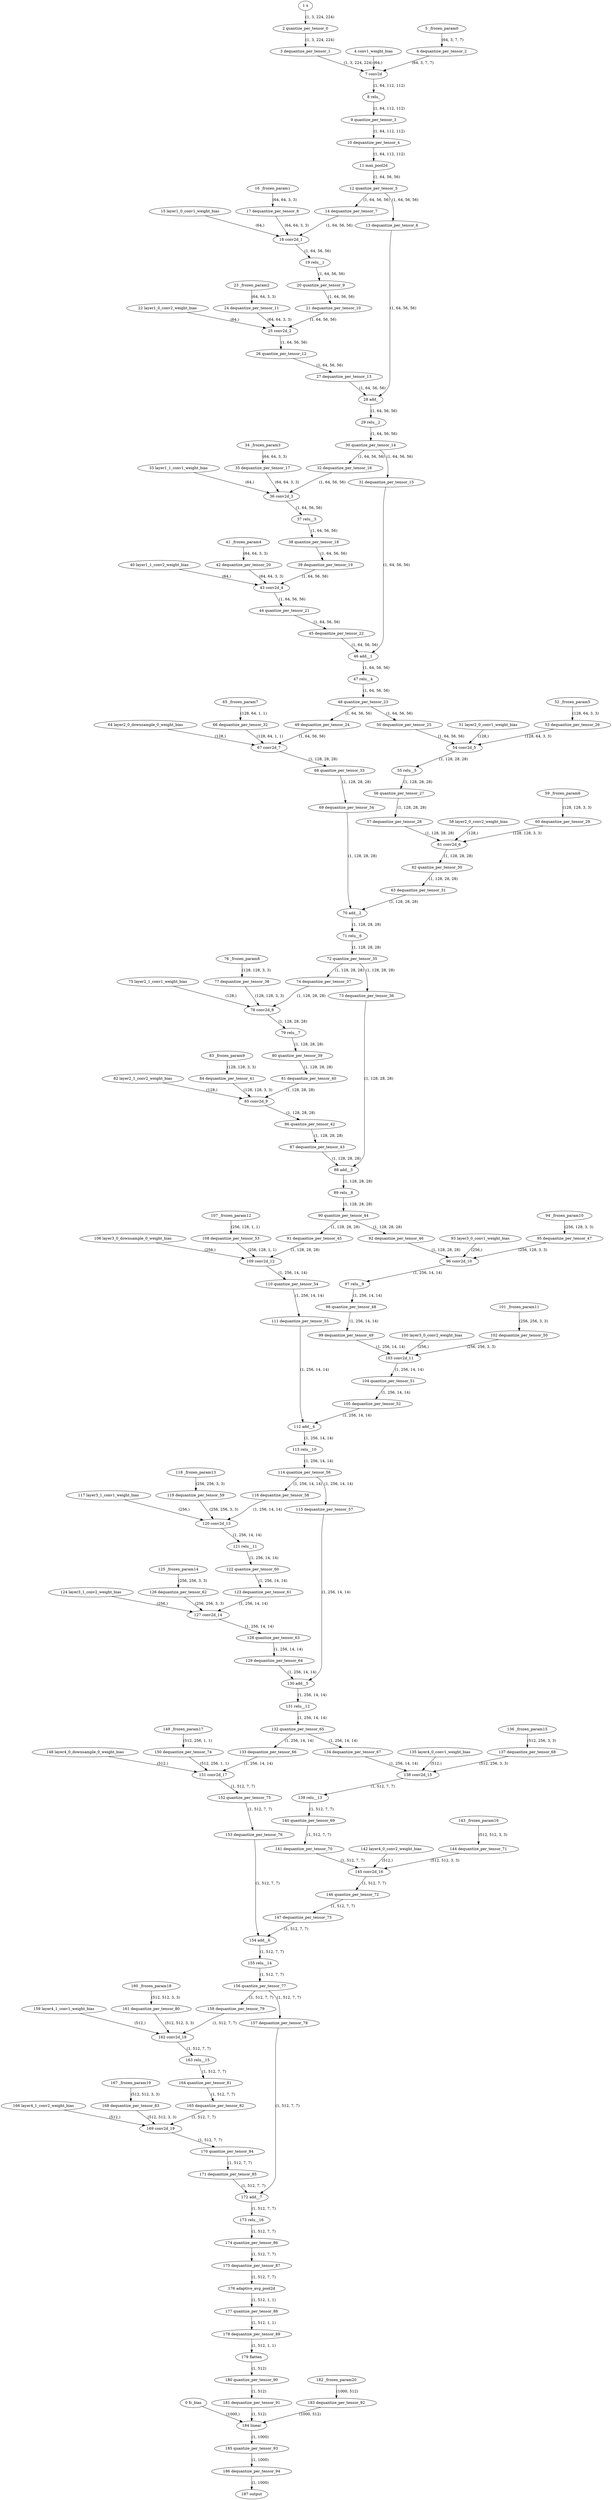 strict digraph {
"0 fc_bias" [id=0, type="get_attr"];
"1 x" [id=1, type=input];
"2 quantize_per_tensor_0" [id=2, type="quantize_per_tensor"];
"3 dequantize_per_tensor_1" [id=3, type="dequantize_per_tensor"];
"4 conv1_weight_bias" [id=4, type="get_attr"];
"5 _frozen_param0" [id=5, type="get_attr"];
"6 dequantize_per_tensor_2" [id=6, type="dequantize_per_tensor"];
"7 conv2d" [id=7, type=conv2d];
"8 relu_" [id=8, type="relu_"];
"9 quantize_per_tensor_3" [id=9, type="quantize_per_tensor"];
"10 dequantize_per_tensor_4" [id=10, type="dequantize_per_tensor"];
"11 max_pool2d" [id=11, type="max_pool2d"];
"12 quantize_per_tensor_5" [id=12, type="quantize_per_tensor"];
"13 dequantize_per_tensor_6" [id=13, type="dequantize_per_tensor"];
"14 dequantize_per_tensor_7" [id=14, type="dequantize_per_tensor"];
"15 layer1_0_conv1_weight_bias" [id=15, type="get_attr"];
"16 _frozen_param1" [id=16, type="get_attr"];
"17 dequantize_per_tensor_8" [id=17, type="dequantize_per_tensor"];
"18 conv2d_1" [id=18, type=conv2d];
"19 relu__1" [id=19, type="relu_"];
"20 quantize_per_tensor_9" [id=20, type="quantize_per_tensor"];
"21 dequantize_per_tensor_10" [id=21, type="dequantize_per_tensor"];
"22 layer1_0_conv2_weight_bias" [id=22, type="get_attr"];
"23 _frozen_param2" [id=23, type="get_attr"];
"24 dequantize_per_tensor_11" [id=24, type="dequantize_per_tensor"];
"25 conv2d_2" [id=25, type=conv2d];
"26 quantize_per_tensor_12" [id=26, type="quantize_per_tensor"];
"27 dequantize_per_tensor_13" [id=27, type="dequantize_per_tensor"];
"28 add_" [id=28, type="add_"];
"29 relu__2" [id=29, type="relu_"];
"30 quantize_per_tensor_14" [id=30, type="quantize_per_tensor"];
"31 dequantize_per_tensor_15" [id=31, type="dequantize_per_tensor"];
"32 dequantize_per_tensor_16" [id=32, type="dequantize_per_tensor"];
"33 layer1_1_conv1_weight_bias" [id=33, type="get_attr"];
"34 _frozen_param3" [id=34, type="get_attr"];
"35 dequantize_per_tensor_17" [id=35, type="dequantize_per_tensor"];
"36 conv2d_3" [id=36, type=conv2d];
"37 relu__3" [id=37, type="relu_"];
"38 quantize_per_tensor_18" [id=38, type="quantize_per_tensor"];
"39 dequantize_per_tensor_19" [id=39, type="dequantize_per_tensor"];
"40 layer1_1_conv2_weight_bias" [id=40, type="get_attr"];
"41 _frozen_param4" [id=41, type="get_attr"];
"42 dequantize_per_tensor_20" [id=42, type="dequantize_per_tensor"];
"43 conv2d_4" [id=43, type=conv2d];
"44 quantize_per_tensor_21" [id=44, type="quantize_per_tensor"];
"45 dequantize_per_tensor_22" [id=45, type="dequantize_per_tensor"];
"46 add__1" [id=46, type="add_"];
"47 relu__4" [id=47, type="relu_"];
"48 quantize_per_tensor_23" [id=48, type="quantize_per_tensor"];
"49 dequantize_per_tensor_24" [id=49, type="dequantize_per_tensor"];
"50 dequantize_per_tensor_25" [id=50, type="dequantize_per_tensor"];
"51 layer2_0_conv1_weight_bias" [id=51, type="get_attr"];
"52 _frozen_param5" [id=52, type="get_attr"];
"53 dequantize_per_tensor_26" [id=53, type="dequantize_per_tensor"];
"54 conv2d_5" [id=54, type=conv2d];
"55 relu__5" [id=55, type="relu_"];
"56 quantize_per_tensor_27" [id=56, type="quantize_per_tensor"];
"57 dequantize_per_tensor_28" [id=57, type="dequantize_per_tensor"];
"58 layer2_0_conv2_weight_bias" [id=58, type="get_attr"];
"59 _frozen_param6" [id=59, type="get_attr"];
"60 dequantize_per_tensor_29" [id=60, type="dequantize_per_tensor"];
"61 conv2d_6" [id=61, type=conv2d];
"62 quantize_per_tensor_30" [id=62, type="quantize_per_tensor"];
"63 dequantize_per_tensor_31" [id=63, type="dequantize_per_tensor"];
"64 layer2_0_downsample_0_weight_bias" [id=64, type="get_attr"];
"65 _frozen_param7" [id=65, type="get_attr"];
"66 dequantize_per_tensor_32" [id=66, type="dequantize_per_tensor"];
"67 conv2d_7" [id=67, type=conv2d];
"68 quantize_per_tensor_33" [id=68, type="quantize_per_tensor"];
"69 dequantize_per_tensor_34" [id=69, type="dequantize_per_tensor"];
"70 add__2" [id=70, type="add_"];
"71 relu__6" [id=71, type="relu_"];
"72 quantize_per_tensor_35" [id=72, type="quantize_per_tensor"];
"73 dequantize_per_tensor_36" [id=73, type="dequantize_per_tensor"];
"74 dequantize_per_tensor_37" [id=74, type="dequantize_per_tensor"];
"75 layer2_1_conv1_weight_bias" [id=75, type="get_attr"];
"76 _frozen_param8" [id=76, type="get_attr"];
"77 dequantize_per_tensor_38" [id=77, type="dequantize_per_tensor"];
"78 conv2d_8" [id=78, type=conv2d];
"79 relu__7" [id=79, type="relu_"];
"80 quantize_per_tensor_39" [id=80, type="quantize_per_tensor"];
"81 dequantize_per_tensor_40" [id=81, type="dequantize_per_tensor"];
"82 layer2_1_conv2_weight_bias" [id=82, type="get_attr"];
"83 _frozen_param9" [id=83, type="get_attr"];
"84 dequantize_per_tensor_41" [id=84, type="dequantize_per_tensor"];
"85 conv2d_9" [id=85, type=conv2d];
"86 quantize_per_tensor_42" [id=86, type="quantize_per_tensor"];
"87 dequantize_per_tensor_43" [id=87, type="dequantize_per_tensor"];
"88 add__3" [id=88, type="add_"];
"89 relu__8" [id=89, type="relu_"];
"90 quantize_per_tensor_44" [id=90, type="quantize_per_tensor"];
"91 dequantize_per_tensor_45" [id=91, type="dequantize_per_tensor"];
"92 dequantize_per_tensor_46" [id=92, type="dequantize_per_tensor"];
"93 layer3_0_conv1_weight_bias" [id=93, type="get_attr"];
"94 _frozen_param10" [id=94, type="get_attr"];
"95 dequantize_per_tensor_47" [id=95, type="dequantize_per_tensor"];
"96 conv2d_10" [id=96, type=conv2d];
"97 relu__9" [id=97, type="relu_"];
"98 quantize_per_tensor_48" [id=98, type="quantize_per_tensor"];
"99 dequantize_per_tensor_49" [id=99, type="dequantize_per_tensor"];
"100 layer3_0_conv2_weight_bias" [id=100, type="get_attr"];
"101 _frozen_param11" [id=101, type="get_attr"];
"102 dequantize_per_tensor_50" [id=102, type="dequantize_per_tensor"];
"103 conv2d_11" [id=103, type=conv2d];
"104 quantize_per_tensor_51" [id=104, type="quantize_per_tensor"];
"105 dequantize_per_tensor_52" [id=105, type="dequantize_per_tensor"];
"106 layer3_0_downsample_0_weight_bias" [id=106, type="get_attr"];
"107 _frozen_param12" [id=107, type="get_attr"];
"108 dequantize_per_tensor_53" [id=108, type="dequantize_per_tensor"];
"109 conv2d_12" [id=109, type=conv2d];
"110 quantize_per_tensor_54" [id=110, type="quantize_per_tensor"];
"111 dequantize_per_tensor_55" [id=111, type="dequantize_per_tensor"];
"112 add__4" [id=112, type="add_"];
"113 relu__10" [id=113, type="relu_"];
"114 quantize_per_tensor_56" [id=114, type="quantize_per_tensor"];
"115 dequantize_per_tensor_57" [id=115, type="dequantize_per_tensor"];
"116 dequantize_per_tensor_58" [id=116, type="dequantize_per_tensor"];
"117 layer3_1_conv1_weight_bias" [id=117, type="get_attr"];
"118 _frozen_param13" [id=118, type="get_attr"];
"119 dequantize_per_tensor_59" [id=119, type="dequantize_per_tensor"];
"120 conv2d_13" [id=120, type=conv2d];
"121 relu__11" [id=121, type="relu_"];
"122 quantize_per_tensor_60" [id=122, type="quantize_per_tensor"];
"123 dequantize_per_tensor_61" [id=123, type="dequantize_per_tensor"];
"124 layer3_1_conv2_weight_bias" [id=124, type="get_attr"];
"125 _frozen_param14" [id=125, type="get_attr"];
"126 dequantize_per_tensor_62" [id=126, type="dequantize_per_tensor"];
"127 conv2d_14" [id=127, type=conv2d];
"128 quantize_per_tensor_63" [id=128, type="quantize_per_tensor"];
"129 dequantize_per_tensor_64" [id=129, type="dequantize_per_tensor"];
"130 add__5" [id=130, type="add_"];
"131 relu__12" [id=131, type="relu_"];
"132 quantize_per_tensor_65" [id=132, type="quantize_per_tensor"];
"133 dequantize_per_tensor_66" [id=133, type="dequantize_per_tensor"];
"134 dequantize_per_tensor_67" [id=134, type="dequantize_per_tensor"];
"135 layer4_0_conv1_weight_bias" [id=135, type="get_attr"];
"136 _frozen_param15" [id=136, type="get_attr"];
"137 dequantize_per_tensor_68" [id=137, type="dequantize_per_tensor"];
"138 conv2d_15" [id=138, type=conv2d];
"139 relu__13" [id=139, type="relu_"];
"140 quantize_per_tensor_69" [id=140, type="quantize_per_tensor"];
"141 dequantize_per_tensor_70" [id=141, type="dequantize_per_tensor"];
"142 layer4_0_conv2_weight_bias" [id=142, type="get_attr"];
"143 _frozen_param16" [id=143, type="get_attr"];
"144 dequantize_per_tensor_71" [id=144, type="dequantize_per_tensor"];
"145 conv2d_16" [id=145, type=conv2d];
"146 quantize_per_tensor_72" [id=146, type="quantize_per_tensor"];
"147 dequantize_per_tensor_73" [id=147, type="dequantize_per_tensor"];
"148 layer4_0_downsample_0_weight_bias" [id=148, type="get_attr"];
"149 _frozen_param17" [id=149, type="get_attr"];
"150 dequantize_per_tensor_74" [id=150, type="dequantize_per_tensor"];
"151 conv2d_17" [id=151, type=conv2d];
"152 quantize_per_tensor_75" [id=152, type="quantize_per_tensor"];
"153 dequantize_per_tensor_76" [id=153, type="dequantize_per_tensor"];
"154 add__6" [id=154, type="add_"];
"155 relu__14" [id=155, type="relu_"];
"156 quantize_per_tensor_77" [id=156, type="quantize_per_tensor"];
"157 dequantize_per_tensor_78" [id=157, type="dequantize_per_tensor"];
"158 dequantize_per_tensor_79" [id=158, type="dequantize_per_tensor"];
"159 layer4_1_conv1_weight_bias" [id=159, type="get_attr"];
"160 _frozen_param18" [id=160, type="get_attr"];
"161 dequantize_per_tensor_80" [id=161, type="dequantize_per_tensor"];
"162 conv2d_18" [id=162, type=conv2d];
"163 relu__15" [id=163, type="relu_"];
"164 quantize_per_tensor_81" [id=164, type="quantize_per_tensor"];
"165 dequantize_per_tensor_82" [id=165, type="dequantize_per_tensor"];
"166 layer4_1_conv2_weight_bias" [id=166, type="get_attr"];
"167 _frozen_param19" [id=167, type="get_attr"];
"168 dequantize_per_tensor_83" [id=168, type="dequantize_per_tensor"];
"169 conv2d_19" [id=169, type=conv2d];
"170 quantize_per_tensor_84" [id=170, type="quantize_per_tensor"];
"171 dequantize_per_tensor_85" [id=171, type="dequantize_per_tensor"];
"172 add__7" [id=172, type="add_"];
"173 relu__16" [id=173, type="relu_"];
"174 quantize_per_tensor_86" [id=174, type="quantize_per_tensor"];
"175 dequantize_per_tensor_87" [id=175, type="dequantize_per_tensor"];
"176 adaptive_avg_pool2d" [id=176, type="adaptive_avg_pool2d"];
"177 quantize_per_tensor_88" [id=177, type="quantize_per_tensor"];
"178 dequantize_per_tensor_89" [id=178, type="dequantize_per_tensor"];
"179 flatten" [id=179, type=flatten];
"180 quantize_per_tensor_90" [id=180, type="quantize_per_tensor"];
"181 dequantize_per_tensor_91" [id=181, type="dequantize_per_tensor"];
"182 _frozen_param20" [id=182, type="get_attr"];
"183 dequantize_per_tensor_92" [id=183, type="dequantize_per_tensor"];
"184 linear" [id=184, type=linear];
"185 quantize_per_tensor_93" [id=185, type="quantize_per_tensor"];
"186 dequantize_per_tensor_94" [id=186, type="dequantize_per_tensor"];
"187 output" [id=187, type=output];
"0 fc_bias" -> "184 linear" [style=solid, label="(1000,)"];
"1 x" -> "2 quantize_per_tensor_0" [style=solid, label="(1, 3, 224, 224)"];
"2 quantize_per_tensor_0" -> "3 dequantize_per_tensor_1" [style=solid, label="(1, 3, 224, 224)"];
"3 dequantize_per_tensor_1" -> "7 conv2d" [style=solid, label="(1, 3, 224, 224)"];
"4 conv1_weight_bias" -> "7 conv2d" [style=solid, label="(64,)"];
"5 _frozen_param0" -> "6 dequantize_per_tensor_2" [style=solid, label="(64, 3, 7, 7)"];
"6 dequantize_per_tensor_2" -> "7 conv2d" [style=solid, label="(64, 3, 7, 7)"];
"7 conv2d" -> "8 relu_" [style=solid, label="(1, 64, 112, 112)"];
"8 relu_" -> "9 quantize_per_tensor_3" [style=solid, label="(1, 64, 112, 112)"];
"9 quantize_per_tensor_3" -> "10 dequantize_per_tensor_4" [style=solid, label="(1, 64, 112, 112)"];
"10 dequantize_per_tensor_4" -> "11 max_pool2d" [style=solid, label="(1, 64, 112, 112)"];
"11 max_pool2d" -> "12 quantize_per_tensor_5" [style=solid, label="(1, 64, 56, 56)"];
"12 quantize_per_tensor_5" -> "13 dequantize_per_tensor_6" [style=solid, label="(1, 64, 56, 56)"];
"12 quantize_per_tensor_5" -> "14 dequantize_per_tensor_7" [style=solid, label="(1, 64, 56, 56)"];
"13 dequantize_per_tensor_6" -> "28 add_" [style=solid, label="(1, 64, 56, 56)"];
"14 dequantize_per_tensor_7" -> "18 conv2d_1" [style=solid, label="(1, 64, 56, 56)"];
"15 layer1_0_conv1_weight_bias" -> "18 conv2d_1" [style=solid, label="(64,)"];
"16 _frozen_param1" -> "17 dequantize_per_tensor_8" [style=solid, label="(64, 64, 3, 3)"];
"17 dequantize_per_tensor_8" -> "18 conv2d_1" [style=solid, label="(64, 64, 3, 3)"];
"18 conv2d_1" -> "19 relu__1" [style=solid, label="(1, 64, 56, 56)"];
"19 relu__1" -> "20 quantize_per_tensor_9" [style=solid, label="(1, 64, 56, 56)"];
"20 quantize_per_tensor_9" -> "21 dequantize_per_tensor_10" [style=solid, label="(1, 64, 56, 56)"];
"21 dequantize_per_tensor_10" -> "25 conv2d_2" [style=solid, label="(1, 64, 56, 56)"];
"22 layer1_0_conv2_weight_bias" -> "25 conv2d_2" [style=solid, label="(64,)"];
"23 _frozen_param2" -> "24 dequantize_per_tensor_11" [style=solid, label="(64, 64, 3, 3)"];
"24 dequantize_per_tensor_11" -> "25 conv2d_2" [style=solid, label="(64, 64, 3, 3)"];
"25 conv2d_2" -> "26 quantize_per_tensor_12" [style=solid, label="(1, 64, 56, 56)"];
"26 quantize_per_tensor_12" -> "27 dequantize_per_tensor_13" [style=solid, label="(1, 64, 56, 56)"];
"27 dequantize_per_tensor_13" -> "28 add_" [style=solid, label="(1, 64, 56, 56)"];
"28 add_" -> "29 relu__2" [style=solid, label="(1, 64, 56, 56)"];
"29 relu__2" -> "30 quantize_per_tensor_14" [style=solid, label="(1, 64, 56, 56)"];
"30 quantize_per_tensor_14" -> "31 dequantize_per_tensor_15" [style=solid, label="(1, 64, 56, 56)"];
"30 quantize_per_tensor_14" -> "32 dequantize_per_tensor_16" [style=solid, label="(1, 64, 56, 56)"];
"31 dequantize_per_tensor_15" -> "46 add__1" [style=solid, label="(1, 64, 56, 56)"];
"32 dequantize_per_tensor_16" -> "36 conv2d_3" [style=solid, label="(1, 64, 56, 56)"];
"33 layer1_1_conv1_weight_bias" -> "36 conv2d_3" [style=solid, label="(64,)"];
"34 _frozen_param3" -> "35 dequantize_per_tensor_17" [style=solid, label="(64, 64, 3, 3)"];
"35 dequantize_per_tensor_17" -> "36 conv2d_3" [style=solid, label="(64, 64, 3, 3)"];
"36 conv2d_3" -> "37 relu__3" [style=solid, label="(1, 64, 56, 56)"];
"37 relu__3" -> "38 quantize_per_tensor_18" [style=solid, label="(1, 64, 56, 56)"];
"38 quantize_per_tensor_18" -> "39 dequantize_per_tensor_19" [style=solid, label="(1, 64, 56, 56)"];
"39 dequantize_per_tensor_19" -> "43 conv2d_4" [style=solid, label="(1, 64, 56, 56)"];
"40 layer1_1_conv2_weight_bias" -> "43 conv2d_4" [style=solid, label="(64,)"];
"41 _frozen_param4" -> "42 dequantize_per_tensor_20" [style=solid, label="(64, 64, 3, 3)"];
"42 dequantize_per_tensor_20" -> "43 conv2d_4" [style=solid, label="(64, 64, 3, 3)"];
"43 conv2d_4" -> "44 quantize_per_tensor_21" [style=solid, label="(1, 64, 56, 56)"];
"44 quantize_per_tensor_21" -> "45 dequantize_per_tensor_22" [style=solid, label="(1, 64, 56, 56)"];
"45 dequantize_per_tensor_22" -> "46 add__1" [style=solid, label="(1, 64, 56, 56)"];
"46 add__1" -> "47 relu__4" [style=solid, label="(1, 64, 56, 56)"];
"47 relu__4" -> "48 quantize_per_tensor_23" [style=solid, label="(1, 64, 56, 56)"];
"48 quantize_per_tensor_23" -> "49 dequantize_per_tensor_24" [style=solid, label="(1, 64, 56, 56)"];
"48 quantize_per_tensor_23" -> "50 dequantize_per_tensor_25" [style=solid, label="(1, 64, 56, 56)"];
"49 dequantize_per_tensor_24" -> "67 conv2d_7" [style=solid, label="(1, 64, 56, 56)"];
"50 dequantize_per_tensor_25" -> "54 conv2d_5" [style=solid, label="(1, 64, 56, 56)"];
"51 layer2_0_conv1_weight_bias" -> "54 conv2d_5" [style=solid, label="(128,)"];
"52 _frozen_param5" -> "53 dequantize_per_tensor_26" [style=solid, label="(128, 64, 3, 3)"];
"53 dequantize_per_tensor_26" -> "54 conv2d_5" [style=solid, label="(128, 64, 3, 3)"];
"54 conv2d_5" -> "55 relu__5" [style=solid, label="(1, 128, 28, 28)"];
"55 relu__5" -> "56 quantize_per_tensor_27" [style=solid, label="(1, 128, 28, 28)"];
"56 quantize_per_tensor_27" -> "57 dequantize_per_tensor_28" [style=solid, label="(1, 128, 28, 28)"];
"57 dequantize_per_tensor_28" -> "61 conv2d_6" [style=solid, label="(1, 128, 28, 28)"];
"58 layer2_0_conv2_weight_bias" -> "61 conv2d_6" [style=solid, label="(128,)"];
"59 _frozen_param6" -> "60 dequantize_per_tensor_29" [style=solid, label="(128, 128, 3, 3)"];
"60 dequantize_per_tensor_29" -> "61 conv2d_6" [style=solid, label="(128, 128, 3, 3)"];
"61 conv2d_6" -> "62 quantize_per_tensor_30" [style=solid, label="(1, 128, 28, 28)"];
"62 quantize_per_tensor_30" -> "63 dequantize_per_tensor_31" [style=solid, label="(1, 128, 28, 28)"];
"63 dequantize_per_tensor_31" -> "70 add__2" [style=solid, label="(1, 128, 28, 28)"];
"64 layer2_0_downsample_0_weight_bias" -> "67 conv2d_7" [style=solid, label="(128,)"];
"65 _frozen_param7" -> "66 dequantize_per_tensor_32" [style=solid, label="(128, 64, 1, 1)"];
"66 dequantize_per_tensor_32" -> "67 conv2d_7" [style=solid, label="(128, 64, 1, 1)"];
"67 conv2d_7" -> "68 quantize_per_tensor_33" [style=solid, label="(1, 128, 28, 28)"];
"68 quantize_per_tensor_33" -> "69 dequantize_per_tensor_34" [style=solid, label="(1, 128, 28, 28)"];
"69 dequantize_per_tensor_34" -> "70 add__2" [style=solid, label="(1, 128, 28, 28)"];
"70 add__2" -> "71 relu__6" [style=solid, label="(1, 128, 28, 28)"];
"71 relu__6" -> "72 quantize_per_tensor_35" [style=solid, label="(1, 128, 28, 28)"];
"72 quantize_per_tensor_35" -> "73 dequantize_per_tensor_36" [style=solid, label="(1, 128, 28, 28)"];
"72 quantize_per_tensor_35" -> "74 dequantize_per_tensor_37" [style=solid, label="(1, 128, 28, 28)"];
"73 dequantize_per_tensor_36" -> "88 add__3" [style=solid, label="(1, 128, 28, 28)"];
"74 dequantize_per_tensor_37" -> "78 conv2d_8" [style=solid, label="(1, 128, 28, 28)"];
"75 layer2_1_conv1_weight_bias" -> "78 conv2d_8" [style=solid, label="(128,)"];
"76 _frozen_param8" -> "77 dequantize_per_tensor_38" [style=solid, label="(128, 128, 3, 3)"];
"77 dequantize_per_tensor_38" -> "78 conv2d_8" [style=solid, label="(128, 128, 3, 3)"];
"78 conv2d_8" -> "79 relu__7" [style=solid, label="(1, 128, 28, 28)"];
"79 relu__7" -> "80 quantize_per_tensor_39" [style=solid, label="(1, 128, 28, 28)"];
"80 quantize_per_tensor_39" -> "81 dequantize_per_tensor_40" [style=solid, label="(1, 128, 28, 28)"];
"81 dequantize_per_tensor_40" -> "85 conv2d_9" [style=solid, label="(1, 128, 28, 28)"];
"82 layer2_1_conv2_weight_bias" -> "85 conv2d_9" [style=solid, label="(128,)"];
"83 _frozen_param9" -> "84 dequantize_per_tensor_41" [style=solid, label="(128, 128, 3, 3)"];
"84 dequantize_per_tensor_41" -> "85 conv2d_9" [style=solid, label="(128, 128, 3, 3)"];
"85 conv2d_9" -> "86 quantize_per_tensor_42" [style=solid, label="(1, 128, 28, 28)"];
"86 quantize_per_tensor_42" -> "87 dequantize_per_tensor_43" [style=solid, label="(1, 128, 28, 28)"];
"87 dequantize_per_tensor_43" -> "88 add__3" [style=solid, label="(1, 128, 28, 28)"];
"88 add__3" -> "89 relu__8" [style=solid, label="(1, 128, 28, 28)"];
"89 relu__8" -> "90 quantize_per_tensor_44" [style=solid, label="(1, 128, 28, 28)"];
"90 quantize_per_tensor_44" -> "91 dequantize_per_tensor_45" [style=solid, label="(1, 128, 28, 28)"];
"90 quantize_per_tensor_44" -> "92 dequantize_per_tensor_46" [style=solid, label="(1, 128, 28, 28)"];
"91 dequantize_per_tensor_45" -> "109 conv2d_12" [style=solid, label="(1, 128, 28, 28)"];
"92 dequantize_per_tensor_46" -> "96 conv2d_10" [style=solid, label="(1, 128, 28, 28)"];
"93 layer3_0_conv1_weight_bias" -> "96 conv2d_10" [style=solid, label="(256,)"];
"94 _frozen_param10" -> "95 dequantize_per_tensor_47" [style=solid, label="(256, 128, 3, 3)"];
"95 dequantize_per_tensor_47" -> "96 conv2d_10" [style=solid, label="(256, 128, 3, 3)"];
"96 conv2d_10" -> "97 relu__9" [style=solid, label="(1, 256, 14, 14)"];
"97 relu__9" -> "98 quantize_per_tensor_48" [style=solid, label="(1, 256, 14, 14)"];
"98 quantize_per_tensor_48" -> "99 dequantize_per_tensor_49" [style=solid, label="(1, 256, 14, 14)"];
"99 dequantize_per_tensor_49" -> "103 conv2d_11" [style=solid, label="(1, 256, 14, 14)"];
"100 layer3_0_conv2_weight_bias" -> "103 conv2d_11" [style=solid, label="(256,)"];
"101 _frozen_param11" -> "102 dequantize_per_tensor_50" [style=solid, label="(256, 256, 3, 3)"];
"102 dequantize_per_tensor_50" -> "103 conv2d_11" [style=solid, label="(256, 256, 3, 3)"];
"103 conv2d_11" -> "104 quantize_per_tensor_51" [style=solid, label="(1, 256, 14, 14)"];
"104 quantize_per_tensor_51" -> "105 dequantize_per_tensor_52" [style=solid, label="(1, 256, 14, 14)"];
"105 dequantize_per_tensor_52" -> "112 add__4" [style=solid, label="(1, 256, 14, 14)"];
"106 layer3_0_downsample_0_weight_bias" -> "109 conv2d_12" [style=solid, label="(256,)"];
"107 _frozen_param12" -> "108 dequantize_per_tensor_53" [style=solid, label="(256, 128, 1, 1)"];
"108 dequantize_per_tensor_53" -> "109 conv2d_12" [style=solid, label="(256, 128, 1, 1)"];
"109 conv2d_12" -> "110 quantize_per_tensor_54" [style=solid, label="(1, 256, 14, 14)"];
"110 quantize_per_tensor_54" -> "111 dequantize_per_tensor_55" [style=solid, label="(1, 256, 14, 14)"];
"111 dequantize_per_tensor_55" -> "112 add__4" [style=solid, label="(1, 256, 14, 14)"];
"112 add__4" -> "113 relu__10" [style=solid, label="(1, 256, 14, 14)"];
"113 relu__10" -> "114 quantize_per_tensor_56" [style=solid, label="(1, 256, 14, 14)"];
"114 quantize_per_tensor_56" -> "115 dequantize_per_tensor_57" [style=solid, label="(1, 256, 14, 14)"];
"114 quantize_per_tensor_56" -> "116 dequantize_per_tensor_58" [style=solid, label="(1, 256, 14, 14)"];
"115 dequantize_per_tensor_57" -> "130 add__5" [style=solid, label="(1, 256, 14, 14)"];
"116 dequantize_per_tensor_58" -> "120 conv2d_13" [style=solid, label="(1, 256, 14, 14)"];
"117 layer3_1_conv1_weight_bias" -> "120 conv2d_13" [style=solid, label="(256,)"];
"118 _frozen_param13" -> "119 dequantize_per_tensor_59" [style=solid, label="(256, 256, 3, 3)"];
"119 dequantize_per_tensor_59" -> "120 conv2d_13" [style=solid, label="(256, 256, 3, 3)"];
"120 conv2d_13" -> "121 relu__11" [style=solid, label="(1, 256, 14, 14)"];
"121 relu__11" -> "122 quantize_per_tensor_60" [style=solid, label="(1, 256, 14, 14)"];
"122 quantize_per_tensor_60" -> "123 dequantize_per_tensor_61" [style=solid, label="(1, 256, 14, 14)"];
"123 dequantize_per_tensor_61" -> "127 conv2d_14" [style=solid, label="(1, 256, 14, 14)"];
"124 layer3_1_conv2_weight_bias" -> "127 conv2d_14" [style=solid, label="(256,)"];
"125 _frozen_param14" -> "126 dequantize_per_tensor_62" [style=solid, label="(256, 256, 3, 3)"];
"126 dequantize_per_tensor_62" -> "127 conv2d_14" [style=solid, label="(256, 256, 3, 3)"];
"127 conv2d_14" -> "128 quantize_per_tensor_63" [style=solid, label="(1, 256, 14, 14)"];
"128 quantize_per_tensor_63" -> "129 dequantize_per_tensor_64" [style=solid, label="(1, 256, 14, 14)"];
"129 dequantize_per_tensor_64" -> "130 add__5" [style=solid, label="(1, 256, 14, 14)"];
"130 add__5" -> "131 relu__12" [style=solid, label="(1, 256, 14, 14)"];
"131 relu__12" -> "132 quantize_per_tensor_65" [style=solid, label="(1, 256, 14, 14)"];
"132 quantize_per_tensor_65" -> "133 dequantize_per_tensor_66" [style=solid, label="(1, 256, 14, 14)"];
"132 quantize_per_tensor_65" -> "134 dequantize_per_tensor_67" [style=solid, label="(1, 256, 14, 14)"];
"133 dequantize_per_tensor_66" -> "151 conv2d_17" [style=solid, label="(1, 256, 14, 14)"];
"134 dequantize_per_tensor_67" -> "138 conv2d_15" [style=solid, label="(1, 256, 14, 14)"];
"135 layer4_0_conv1_weight_bias" -> "138 conv2d_15" [style=solid, label="(512,)"];
"136 _frozen_param15" -> "137 dequantize_per_tensor_68" [style=solid, label="(512, 256, 3, 3)"];
"137 dequantize_per_tensor_68" -> "138 conv2d_15" [style=solid, label="(512, 256, 3, 3)"];
"138 conv2d_15" -> "139 relu__13" [style=solid, label="(1, 512, 7, 7)"];
"139 relu__13" -> "140 quantize_per_tensor_69" [style=solid, label="(1, 512, 7, 7)"];
"140 quantize_per_tensor_69" -> "141 dequantize_per_tensor_70" [style=solid, label="(1, 512, 7, 7)"];
"141 dequantize_per_tensor_70" -> "145 conv2d_16" [style=solid, label="(1, 512, 7, 7)"];
"142 layer4_0_conv2_weight_bias" -> "145 conv2d_16" [style=solid, label="(512,)"];
"143 _frozen_param16" -> "144 dequantize_per_tensor_71" [style=solid, label="(512, 512, 3, 3)"];
"144 dequantize_per_tensor_71" -> "145 conv2d_16" [style=solid, label="(512, 512, 3, 3)"];
"145 conv2d_16" -> "146 quantize_per_tensor_72" [style=solid, label="(1, 512, 7, 7)"];
"146 quantize_per_tensor_72" -> "147 dequantize_per_tensor_73" [style=solid, label="(1, 512, 7, 7)"];
"147 dequantize_per_tensor_73" -> "154 add__6" [style=solid, label="(1, 512, 7, 7)"];
"148 layer4_0_downsample_0_weight_bias" -> "151 conv2d_17" [style=solid, label="(512,)"];
"149 _frozen_param17" -> "150 dequantize_per_tensor_74" [style=solid, label="(512, 256, 1, 1)"];
"150 dequantize_per_tensor_74" -> "151 conv2d_17" [style=solid, label="(512, 256, 1, 1)"];
"151 conv2d_17" -> "152 quantize_per_tensor_75" [style=solid, label="(1, 512, 7, 7)"];
"152 quantize_per_tensor_75" -> "153 dequantize_per_tensor_76" [style=solid, label="(1, 512, 7, 7)"];
"153 dequantize_per_tensor_76" -> "154 add__6" [style=solid, label="(1, 512, 7, 7)"];
"154 add__6" -> "155 relu__14" [style=solid, label="(1, 512, 7, 7)"];
"155 relu__14" -> "156 quantize_per_tensor_77" [style=solid, label="(1, 512, 7, 7)"];
"156 quantize_per_tensor_77" -> "157 dequantize_per_tensor_78" [style=solid, label="(1, 512, 7, 7)"];
"156 quantize_per_tensor_77" -> "158 dequantize_per_tensor_79" [style=solid, label="(1, 512, 7, 7)"];
"157 dequantize_per_tensor_78" -> "172 add__7" [style=solid, label="(1, 512, 7, 7)"];
"158 dequantize_per_tensor_79" -> "162 conv2d_18" [style=solid, label="(1, 512, 7, 7)"];
"159 layer4_1_conv1_weight_bias" -> "162 conv2d_18" [style=solid, label="(512,)"];
"160 _frozen_param18" -> "161 dequantize_per_tensor_80" [style=solid, label="(512, 512, 3, 3)"];
"161 dequantize_per_tensor_80" -> "162 conv2d_18" [style=solid, label="(512, 512, 3, 3)"];
"162 conv2d_18" -> "163 relu__15" [style=solid, label="(1, 512, 7, 7)"];
"163 relu__15" -> "164 quantize_per_tensor_81" [style=solid, label="(1, 512, 7, 7)"];
"164 quantize_per_tensor_81" -> "165 dequantize_per_tensor_82" [style=solid, label="(1, 512, 7, 7)"];
"165 dequantize_per_tensor_82" -> "169 conv2d_19" [style=solid, label="(1, 512, 7, 7)"];
"166 layer4_1_conv2_weight_bias" -> "169 conv2d_19" [style=solid, label="(512,)"];
"167 _frozen_param19" -> "168 dequantize_per_tensor_83" [style=solid, label="(512, 512, 3, 3)"];
"168 dequantize_per_tensor_83" -> "169 conv2d_19" [style=solid, label="(512, 512, 3, 3)"];
"169 conv2d_19" -> "170 quantize_per_tensor_84" [style=solid, label="(1, 512, 7, 7)"];
"170 quantize_per_tensor_84" -> "171 dequantize_per_tensor_85" [style=solid, label="(1, 512, 7, 7)"];
"171 dequantize_per_tensor_85" -> "172 add__7" [style=solid, label="(1, 512, 7, 7)"];
"172 add__7" -> "173 relu__16" [style=solid, label="(1, 512, 7, 7)"];
"173 relu__16" -> "174 quantize_per_tensor_86" [style=solid, label="(1, 512, 7, 7)"];
"174 quantize_per_tensor_86" -> "175 dequantize_per_tensor_87" [style=solid, label="(1, 512, 7, 7)"];
"175 dequantize_per_tensor_87" -> "176 adaptive_avg_pool2d" [style=solid, label="(1, 512, 7, 7)"];
"176 adaptive_avg_pool2d" -> "177 quantize_per_tensor_88" [style=solid, label="(1, 512, 1, 1)"];
"177 quantize_per_tensor_88" -> "178 dequantize_per_tensor_89" [style=solid, label="(1, 512, 1, 1)"];
"178 dequantize_per_tensor_89" -> "179 flatten" [style=solid, label="(1, 512, 1, 1)"];
"179 flatten" -> "180 quantize_per_tensor_90" [style=solid, label="(1, 512)"];
"180 quantize_per_tensor_90" -> "181 dequantize_per_tensor_91" [style=solid, label="(1, 512)"];
"181 dequantize_per_tensor_91" -> "184 linear" [style=solid, label="(1, 512)"];
"182 _frozen_param20" -> "183 dequantize_per_tensor_92" [style=solid, label="(1000, 512)"];
"183 dequantize_per_tensor_92" -> "184 linear" [style=solid, label="(1000, 512)"];
"184 linear" -> "185 quantize_per_tensor_93" [style=solid, label="(1, 1000)"];
"185 quantize_per_tensor_93" -> "186 dequantize_per_tensor_94" [style=solid, label="(1, 1000)"];
"186 dequantize_per_tensor_94" -> "187 output" [style=solid, label="(1, 1000)"];
}
